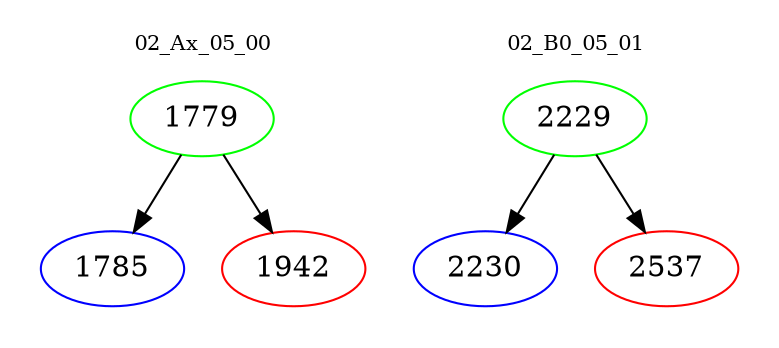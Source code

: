 digraph{
subgraph cluster_0 {
color = white
label = "02_Ax_05_00";
fontsize=10;
T0_1779 [label="1779", color="green"]
T0_1779 -> T0_1785 [color="black"]
T0_1785 [label="1785", color="blue"]
T0_1779 -> T0_1942 [color="black"]
T0_1942 [label="1942", color="red"]
}
subgraph cluster_1 {
color = white
label = "02_B0_05_01";
fontsize=10;
T1_2229 [label="2229", color="green"]
T1_2229 -> T1_2230 [color="black"]
T1_2230 [label="2230", color="blue"]
T1_2229 -> T1_2537 [color="black"]
T1_2537 [label="2537", color="red"]
}
}
